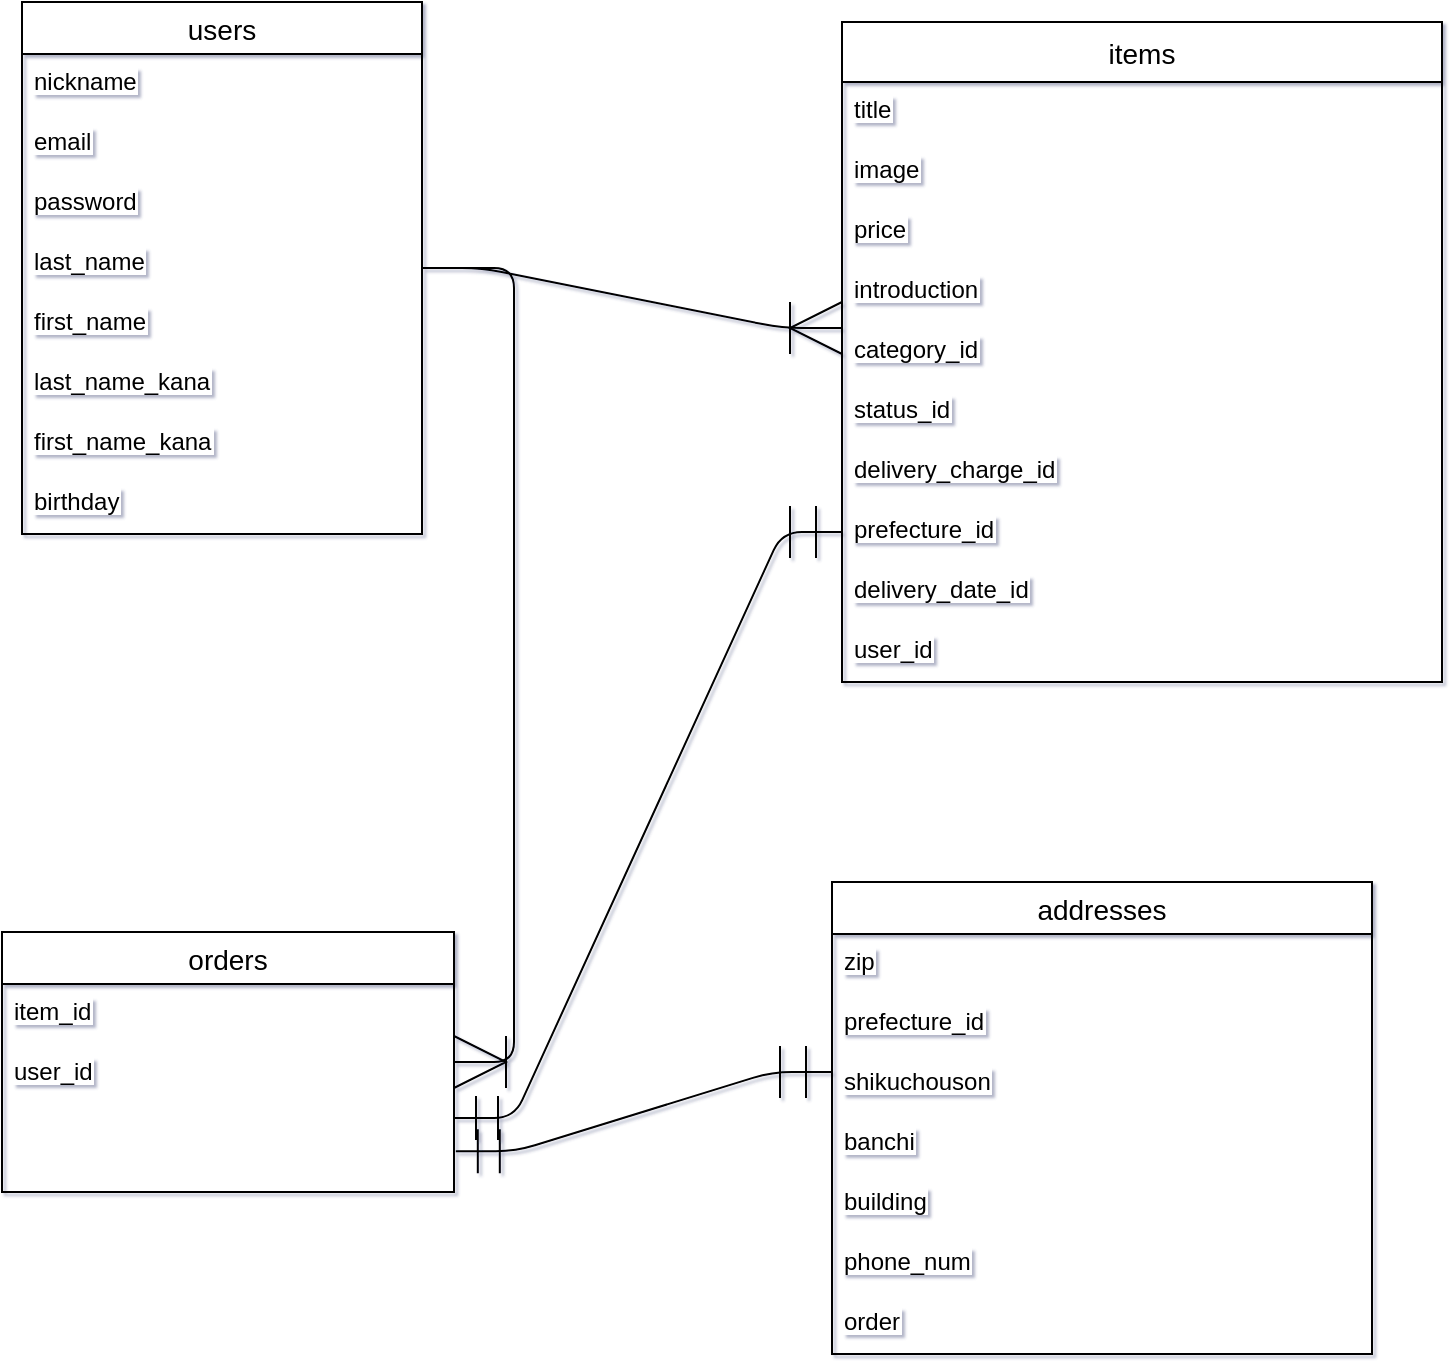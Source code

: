<mxfile>
    <diagram id="yMavvISScdKKxhhSurgb" name="ページ1">
        <mxGraphModel dx="941" dy="604" grid="1" gridSize="10" guides="1" tooltips="1" connect="1" arrows="1" fold="1" page="1" pageScale="1" pageWidth="827" pageHeight="1169" background="#ffffff" math="0" shadow="1">
            <root>
                <mxCell id="0"/>
                <mxCell id="1" parent="0"/>
                <mxCell id="0izrfsNFi2XIte1MWETJ-1" value="users" style="swimlane;fontStyle=0;childLayout=stackLayout;horizontal=1;startSize=26;horizontalStack=0;resizeParent=1;resizeParentMax=0;resizeLast=0;collapsible=1;marginBottom=0;align=center;fontSize=14;labelBackgroundColor=#FFFFFF;fontColor=#000000;labelBorderColor=none;" vertex="1" parent="1">
                    <mxGeometry x="80" y="120" width="200" height="266" as="geometry"/>
                </mxCell>
                <mxCell id="0izrfsNFi2XIte1MWETJ-2" value="nickname" style="text;strokeColor=none;fillColor=none;spacingLeft=4;spacingRight=4;overflow=hidden;rotatable=0;points=[[0,0.5],[1,0.5]];portConstraint=eastwest;fontSize=12;labelBackgroundColor=#FFFFFF;fontColor=#000000;labelBorderColor=none;" vertex="1" parent="0izrfsNFi2XIte1MWETJ-1">
                    <mxGeometry y="26" width="200" height="30" as="geometry"/>
                </mxCell>
                <mxCell id="0izrfsNFi2XIte1MWETJ-3" value="email" style="text;strokeColor=none;fillColor=none;spacingLeft=4;spacingRight=4;overflow=hidden;rotatable=0;points=[[0,0.5],[1,0.5]];portConstraint=eastwest;fontSize=12;labelBackgroundColor=#FFFFFF;fontColor=#000000;labelBorderColor=none;" vertex="1" parent="0izrfsNFi2XIte1MWETJ-1">
                    <mxGeometry y="56" width="200" height="30" as="geometry"/>
                </mxCell>
                <mxCell id="0izrfsNFi2XIte1MWETJ-4" value="password" style="text;strokeColor=none;fillColor=none;spacingLeft=4;spacingRight=4;overflow=hidden;rotatable=0;points=[[0,0.5],[1,0.5]];portConstraint=eastwest;fontSize=12;labelBackgroundColor=#FFFFFF;fontColor=#000000;labelBorderColor=none;" vertex="1" parent="0izrfsNFi2XIte1MWETJ-1">
                    <mxGeometry y="86" width="200" height="30" as="geometry"/>
                </mxCell>
                <mxCell id="0izrfsNFi2XIte1MWETJ-76" value="last_name" style="text;strokeColor=none;fillColor=none;spacingLeft=4;spacingRight=4;overflow=hidden;rotatable=0;points=[[0,0.5],[1,0.5]];portConstraint=eastwest;fontSize=12;labelBackgroundColor=#FFFFFF;fontColor=#000000;labelBorderColor=none;" vertex="1" parent="0izrfsNFi2XIte1MWETJ-1">
                    <mxGeometry y="116" width="200" height="30" as="geometry"/>
                </mxCell>
                <mxCell id="0izrfsNFi2XIte1MWETJ-77" value="first_name" style="text;strokeColor=none;fillColor=none;spacingLeft=4;spacingRight=4;overflow=hidden;rotatable=0;points=[[0,0.5],[1,0.5]];portConstraint=eastwest;fontSize=12;labelBackgroundColor=#FFFFFF;fontColor=#000000;labelBorderColor=none;" vertex="1" parent="0izrfsNFi2XIte1MWETJ-1">
                    <mxGeometry y="146" width="200" height="30" as="geometry"/>
                </mxCell>
                <mxCell id="0izrfsNFi2XIte1MWETJ-78" value="last_name_kana" style="text;strokeColor=none;fillColor=none;spacingLeft=4;spacingRight=4;overflow=hidden;rotatable=0;points=[[0,0.5],[1,0.5]];portConstraint=eastwest;fontSize=12;labelBackgroundColor=#FFFFFF;fontColor=#000000;labelBorderColor=none;" vertex="1" parent="0izrfsNFi2XIte1MWETJ-1">
                    <mxGeometry y="176" width="200" height="30" as="geometry"/>
                </mxCell>
                <mxCell id="0izrfsNFi2XIte1MWETJ-79" value="first_name_kana" style="text;strokeColor=none;fillColor=none;spacingLeft=4;spacingRight=4;overflow=hidden;rotatable=0;points=[[0,0.5],[1,0.5]];portConstraint=eastwest;fontSize=12;labelBackgroundColor=#FFFFFF;fontColor=#000000;labelBorderColor=none;" vertex="1" parent="0izrfsNFi2XIte1MWETJ-1">
                    <mxGeometry y="206" width="200" height="30" as="geometry"/>
                </mxCell>
                <mxCell id="0izrfsNFi2XIte1MWETJ-80" value="birthday" style="text;strokeColor=none;fillColor=none;spacingLeft=4;spacingRight=4;overflow=hidden;rotatable=0;points=[[0,0.5],[1,0.5]];portConstraint=eastwest;fontSize=12;labelBackgroundColor=#FFFFFF;fontColor=#000000;labelBorderColor=none;" vertex="1" parent="0izrfsNFi2XIte1MWETJ-1">
                    <mxGeometry y="236" width="200" height="30" as="geometry"/>
                </mxCell>
                <mxCell id="0izrfsNFi2XIte1MWETJ-57" value="items" style="swimlane;fontStyle=0;childLayout=stackLayout;horizontal=1;startSize=30;horizontalStack=0;resizeParent=1;resizeParentMax=0;resizeLast=0;collapsible=1;marginBottom=0;align=center;fontSize=14;labelBackgroundColor=#FFFFFF;fontColor=#000000;labelBorderColor=none;" vertex="1" parent="1">
                    <mxGeometry x="490" y="130" width="300" height="330" as="geometry">
                        <mxRectangle x="470" y="120" width="70" height="26" as="alternateBounds"/>
                    </mxGeometry>
                </mxCell>
                <mxCell id="0izrfsNFi2XIte1MWETJ-58" value="title" style="text;strokeColor=none;fillColor=none;spacingLeft=4;spacingRight=4;overflow=hidden;rotatable=0;points=[[0,0.5],[1,0.5]];portConstraint=eastwest;fontSize=12;labelBackgroundColor=#FFFFFF;fontColor=#000000;labelBorderColor=none;" vertex="1" parent="0izrfsNFi2XIte1MWETJ-57">
                    <mxGeometry y="30" width="300" height="30" as="geometry"/>
                </mxCell>
                <mxCell id="0izrfsNFi2XIte1MWETJ-92" value="image" style="text;strokeColor=none;fillColor=none;spacingLeft=4;spacingRight=4;overflow=hidden;rotatable=0;points=[[0,0.5],[1,0.5]];portConstraint=eastwest;fontSize=12;labelBackgroundColor=#FFFFFF;fontColor=#000000;labelBorderColor=none;" vertex="1" parent="0izrfsNFi2XIte1MWETJ-57">
                    <mxGeometry y="60" width="300" height="30" as="geometry"/>
                </mxCell>
                <mxCell id="0izrfsNFi2XIte1MWETJ-59" value="price&#10;" style="text;strokeColor=none;fillColor=none;spacingLeft=4;spacingRight=4;overflow=hidden;rotatable=0;points=[[0,0.5],[1,0.5]];portConstraint=eastwest;fontSize=12;labelBackgroundColor=#FFFFFF;fontColor=#000000;labelBorderColor=none;" vertex="1" parent="0izrfsNFi2XIte1MWETJ-57">
                    <mxGeometry y="90" width="300" height="30" as="geometry"/>
                </mxCell>
                <mxCell id="0izrfsNFi2XIte1MWETJ-60" value="introduction" style="text;strokeColor=none;fillColor=none;spacingLeft=4;spacingRight=4;overflow=hidden;rotatable=0;points=[[0,0.5],[1,0.5]];portConstraint=eastwest;fontSize=12;labelBackgroundColor=#FFFFFF;fontColor=#000000;labelBorderColor=none;" vertex="1" parent="0izrfsNFi2XIte1MWETJ-57">
                    <mxGeometry y="120" width="300" height="30" as="geometry"/>
                </mxCell>
                <mxCell id="0izrfsNFi2XIte1MWETJ-84" value="category_id" style="text;strokeColor=none;fillColor=none;spacingLeft=4;spacingRight=4;overflow=hidden;rotatable=0;points=[[0,0.5],[1,0.5]];portConstraint=eastwest;fontSize=12;labelBackgroundColor=#FFFFFF;fontColor=#000000;labelBorderColor=none;" vertex="1" parent="0izrfsNFi2XIte1MWETJ-57">
                    <mxGeometry y="150" width="300" height="30" as="geometry"/>
                </mxCell>
                <mxCell id="0izrfsNFi2XIte1MWETJ-85" value="status_id" style="text;strokeColor=none;fillColor=none;spacingLeft=4;spacingRight=4;overflow=hidden;rotatable=0;points=[[0,0.5],[1,0.5]];portConstraint=eastwest;fontSize=12;labelBackgroundColor=#FFFFFF;fontColor=#000000;labelBorderColor=none;" vertex="1" parent="0izrfsNFi2XIte1MWETJ-57">
                    <mxGeometry y="180" width="300" height="30" as="geometry"/>
                </mxCell>
                <mxCell id="0izrfsNFi2XIte1MWETJ-86" value="delivery_charge_id" style="text;strokeColor=none;fillColor=none;spacingLeft=4;spacingRight=4;overflow=hidden;rotatable=0;points=[[0,0.5],[1,0.5]];portConstraint=eastwest;fontSize=12;labelBackgroundColor=#FFFFFF;fontColor=#000000;labelBorderColor=none;" vertex="1" parent="0izrfsNFi2XIte1MWETJ-57">
                    <mxGeometry y="210" width="300" height="30" as="geometry"/>
                </mxCell>
                <mxCell id="0izrfsNFi2XIte1MWETJ-88" value="prefecture_id" style="text;strokeColor=none;fillColor=none;spacingLeft=4;spacingRight=4;overflow=hidden;rotatable=0;points=[[0,0.5],[1,0.5]];portConstraint=eastwest;fontSize=12;labelBackgroundColor=#FFFFFF;fontColor=#000000;labelBorderColor=none;" vertex="1" parent="0izrfsNFi2XIte1MWETJ-57">
                    <mxGeometry y="240" width="300" height="30" as="geometry"/>
                </mxCell>
                <mxCell id="0izrfsNFi2XIte1MWETJ-89" value="delivery_date_id" style="text;strokeColor=none;fillColor=none;spacingLeft=4;spacingRight=4;overflow=hidden;rotatable=0;points=[[0,0.5],[1,0.5]];portConstraint=eastwest;fontSize=12;labelBackgroundColor=#FFFFFF;fontColor=#000000;labelBorderColor=none;" vertex="1" parent="0izrfsNFi2XIte1MWETJ-57">
                    <mxGeometry y="270" width="300" height="30" as="geometry"/>
                </mxCell>
                <mxCell id="0izrfsNFi2XIte1MWETJ-97" value="user_id" style="text;strokeColor=none;fillColor=none;spacingLeft=4;spacingRight=4;overflow=hidden;rotatable=0;points=[[0,0.5],[1,0.5]];portConstraint=eastwest;fontSize=12;labelBackgroundColor=#FFFFFF;fontColor=#000000;labelBorderColor=none;" vertex="1" parent="0izrfsNFi2XIte1MWETJ-57">
                    <mxGeometry y="300" width="300" height="30" as="geometry"/>
                </mxCell>
                <mxCell id="0izrfsNFi2XIte1MWETJ-61" value="" style="edgeStyle=entityRelationEdgeStyle;fontSize=12;html=1;endArrow=ERoneToMany;jumpSize=13;endSize=24;startSize=20;entryX=0;entryY=0.1;entryDx=0;entryDy=0;entryPerimeter=0;labelBackgroundColor=#FFFFFF;fontColor=#000000;labelBorderColor=none;" edge="1" parent="1" source="0izrfsNFi2XIte1MWETJ-1" target="0izrfsNFi2XIte1MWETJ-84">
                    <mxGeometry width="100" height="100" relative="1" as="geometry">
                        <mxPoint x="360" y="360" as="sourcePoint"/>
                        <mxPoint x="460" y="260" as="targetPoint"/>
                    </mxGeometry>
                </mxCell>
                <mxCell id="0izrfsNFi2XIte1MWETJ-63" value="orders" style="swimlane;fontStyle=0;childLayout=stackLayout;horizontal=1;startSize=26;horizontalStack=0;resizeParent=1;resizeParentMax=0;resizeLast=0;collapsible=1;marginBottom=0;align=center;fontSize=14;labelBackgroundColor=#FFFFFF;fontColor=#000000;labelBorderColor=none;" vertex="1" parent="1">
                    <mxGeometry x="70" y="585" width="226" height="130" as="geometry"/>
                </mxCell>
                <mxCell id="0izrfsNFi2XIte1MWETJ-64" value="item_id" style="text;strokeColor=none;fillColor=none;spacingLeft=4;spacingRight=4;overflow=hidden;rotatable=0;points=[[0,0.5],[1,0.5]];portConstraint=eastwest;fontSize=12;labelBackgroundColor=#FFFFFF;fontColor=#000000;labelBorderColor=none;" vertex="1" parent="0izrfsNFi2XIte1MWETJ-63">
                    <mxGeometry y="26" width="226" height="30" as="geometry"/>
                </mxCell>
                <mxCell id="0izrfsNFi2XIte1MWETJ-94" value="user_id" style="text;strokeColor=none;fillColor=none;spacingLeft=4;spacingRight=4;overflow=hidden;rotatable=0;points=[[0,0.5],[1,0.5]];portConstraint=eastwest;fontSize=12;labelBackgroundColor=#FFFFFF;fontColor=#000000;labelBorderColor=none;" vertex="1" parent="0izrfsNFi2XIte1MWETJ-63">
                    <mxGeometry y="56" width="226" height="74" as="geometry"/>
                </mxCell>
                <mxCell id="0izrfsNFi2XIte1MWETJ-67" value="addresses" style="swimlane;fontStyle=0;childLayout=stackLayout;horizontal=1;startSize=26;horizontalStack=0;resizeParent=1;resizeParentMax=0;resizeLast=0;collapsible=1;marginBottom=0;align=center;fontSize=14;labelBackgroundColor=#FFFFFF;fontColor=#000000;labelBorderColor=none;" vertex="1" parent="1">
                    <mxGeometry x="485" y="560" width="270" height="236" as="geometry"/>
                </mxCell>
                <mxCell id="0izrfsNFi2XIte1MWETJ-68" value="zip" style="text;strokeColor=none;fillColor=none;spacingLeft=4;spacingRight=4;overflow=hidden;rotatable=0;points=[[0,0.5],[1,0.5]];portConstraint=eastwest;fontSize=12;labelBackgroundColor=#FFFFFF;fontColor=#000000;labelBorderColor=none;" vertex="1" parent="0izrfsNFi2XIte1MWETJ-67">
                    <mxGeometry y="26" width="270" height="30" as="geometry"/>
                </mxCell>
                <mxCell id="0izrfsNFi2XIte1MWETJ-69" value="prefecture_id" style="text;strokeColor=none;fillColor=none;spacingLeft=4;spacingRight=4;overflow=hidden;rotatable=0;points=[[0,0.5],[1,0.5]];portConstraint=eastwest;fontSize=12;labelBackgroundColor=#FFFFFF;fontColor=#000000;labelBorderColor=none;" vertex="1" parent="0izrfsNFi2XIte1MWETJ-67">
                    <mxGeometry y="56" width="270" height="30" as="geometry"/>
                </mxCell>
                <mxCell id="0izrfsNFi2XIte1MWETJ-70" value="shikuchouson" style="text;strokeColor=none;fillColor=none;spacingLeft=4;spacingRight=4;overflow=hidden;rotatable=0;points=[[0,0.5],[1,0.5]];portConstraint=eastwest;fontSize=12;labelBackgroundColor=#FFFFFF;fontColor=#000000;labelBorderColor=none;" vertex="1" parent="0izrfsNFi2XIte1MWETJ-67">
                    <mxGeometry y="86" width="270" height="30" as="geometry"/>
                </mxCell>
                <mxCell id="0izrfsNFi2XIte1MWETJ-75" value="banchi" style="text;strokeColor=none;fillColor=none;spacingLeft=4;spacingRight=4;overflow=hidden;rotatable=0;points=[[0,0.5],[1,0.5]];portConstraint=eastwest;fontSize=12;labelBackgroundColor=#FFFFFF;fontColor=#000000;labelBorderColor=none;" vertex="1" parent="0izrfsNFi2XIte1MWETJ-67">
                    <mxGeometry y="116" width="270" height="30" as="geometry"/>
                </mxCell>
                <mxCell id="0izrfsNFi2XIte1MWETJ-93" value="building" style="text;strokeColor=none;fillColor=none;spacingLeft=4;spacingRight=4;overflow=hidden;rotatable=0;points=[[0,0.5],[1,0.5]];portConstraint=eastwest;fontSize=12;labelBackgroundColor=#FFFFFF;fontColor=#000000;labelBorderColor=none;" vertex="1" parent="0izrfsNFi2XIte1MWETJ-67">
                    <mxGeometry y="146" width="270" height="30" as="geometry"/>
                </mxCell>
                <mxCell id="0izrfsNFi2XIte1MWETJ-91" value="phone_num" style="text;strokeColor=none;fillColor=none;spacingLeft=4;spacingRight=4;overflow=hidden;rotatable=0;points=[[0,0.5],[1,0.5]];portConstraint=eastwest;fontSize=12;labelBackgroundColor=#FFFFFF;fontColor=#000000;labelBorderColor=none;" vertex="1" parent="0izrfsNFi2XIte1MWETJ-67">
                    <mxGeometry y="176" width="270" height="30" as="geometry"/>
                </mxCell>
                <mxCell id="0izrfsNFi2XIte1MWETJ-96" value="order" style="text;strokeColor=none;fillColor=none;spacingLeft=4;spacingRight=4;overflow=hidden;rotatable=0;points=[[0,0.5],[1,0.5]];portConstraint=eastwest;fontSize=12;labelBackgroundColor=#FFFFFF;fontColor=#000000;labelBorderColor=none;" vertex="1" parent="0izrfsNFi2XIte1MWETJ-67">
                    <mxGeometry y="206" width="270" height="30" as="geometry"/>
                </mxCell>
                <mxCell id="0izrfsNFi2XIte1MWETJ-71" value="" style="edgeStyle=entityRelationEdgeStyle;fontSize=12;html=1;endArrow=ERoneToMany;startSize=20;endSize=24;jumpSize=13;labelBackgroundColor=#FFFFFF;fontColor=#000000;labelBorderColor=none;" edge="1" parent="1" source="0izrfsNFi2XIte1MWETJ-1" target="0izrfsNFi2XIte1MWETJ-63">
                    <mxGeometry width="100" height="100" relative="1" as="geometry">
                        <mxPoint x="170" y="240" as="sourcePoint"/>
                        <mxPoint x="460" y="260" as="targetPoint"/>
                    </mxGeometry>
                </mxCell>
                <mxCell id="0izrfsNFi2XIte1MWETJ-72" value="" style="edgeStyle=entityRelationEdgeStyle;fontSize=12;html=1;endArrow=ERmandOne;startArrow=ERmandOne;startSize=20;endSize=24;jumpSize=13;entryX=0;entryY=0.3;entryDx=0;entryDy=0;entryPerimeter=0;exitX=1.004;exitY=0.787;exitDx=0;exitDy=0;exitPerimeter=0;labelBackgroundColor=#FFFFFF;fontColor=#000000;labelBorderColor=none;" edge="1" parent="1" target="0izrfsNFi2XIte1MWETJ-70">
                    <mxGeometry width="100" height="100" relative="1" as="geometry">
                        <mxPoint x="296.904" y="694.61" as="sourcePoint"/>
                        <mxPoint x="406" y="420" as="targetPoint"/>
                    </mxGeometry>
                </mxCell>
                <mxCell id="0izrfsNFi2XIte1MWETJ-73" value="" style="edgeStyle=entityRelationEdgeStyle;fontSize=12;html=1;endArrow=ERmandOne;startArrow=ERmandOne;startSize=20;endSize=24;jumpSize=13;labelBackgroundColor=#FFFFFF;fontColor=#000000;labelBorderColor=none;" edge="1" parent="1" source="0izrfsNFi2XIte1MWETJ-94" target="0izrfsNFi2XIte1MWETJ-88">
                    <mxGeometry width="100" height="100" relative="1" as="geometry">
                        <mxPoint x="310" y="450" as="sourcePoint"/>
                        <mxPoint x="460" y="260" as="targetPoint"/>
                    </mxGeometry>
                </mxCell>
            </root>
        </mxGraphModel>
    </diagram>
</mxfile>